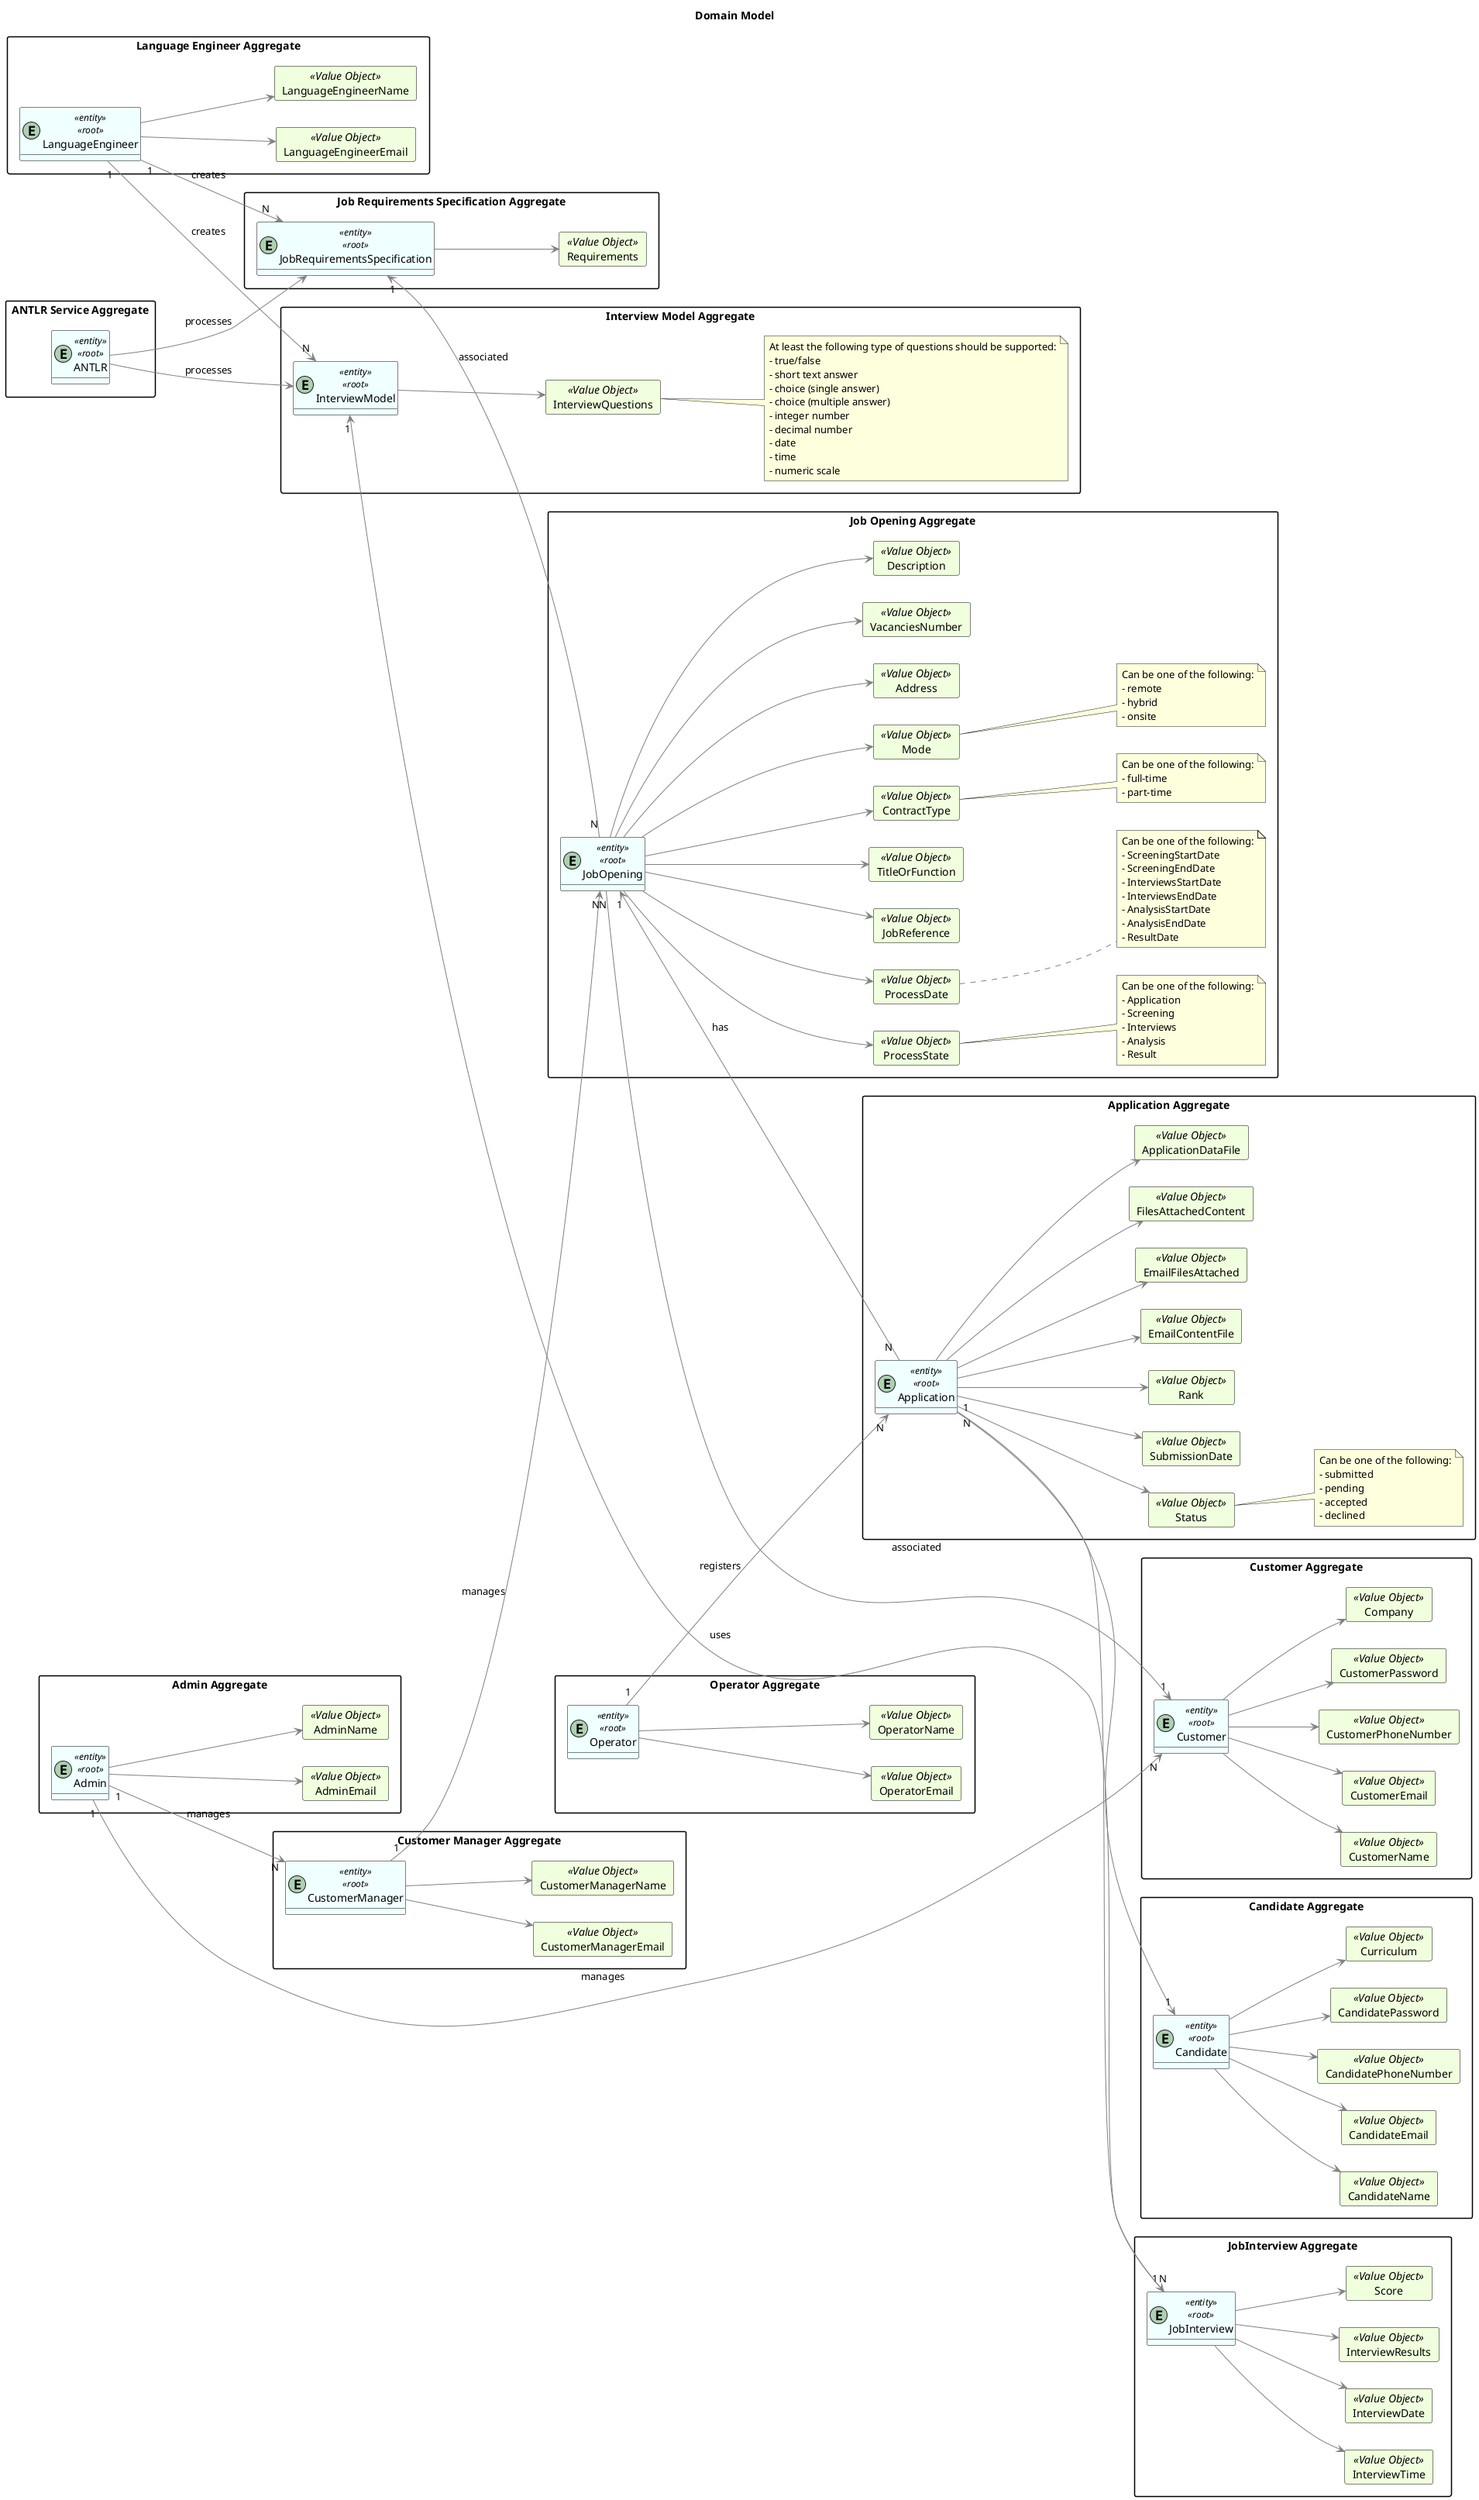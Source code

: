 @startuml
hide methods
left to right direction
'skinparam linetype ortho

Title "Domain Model"

skinparam class {
    LifeLineBorderColor DarkBlue
    LifeLineBackgroundColor APPLICATION
    BackgroundColor #F0FFFF
    ArrowColor grey
    BorderColor black
}

skinparam packageStyle rectangle

skinparam card {
    LifeLineBorderColor Green
    LifeLineBackgroundColor APPLICATION
    BackgroundColor #F0FFDD
    ArrowColor DarkGrey
    BorderColor Black
}


package "Customer Aggregate"{
entity Customer <<entity>><<root>>

    card CustomerName <<Value Object>> {
    }
    card CustomerEmail <<Value Object>> {
    }
    card CustomerPhoneNumber <<Value Object>> {
    }
    card CustomerPassword <<Value Object>> {
    }
    card Company <<Value Object>> {
    }

        Customer --> CustomerEmail
        Customer --> CustomerName
        Customer --> CustomerPhoneNumber
        Customer --> CustomerPassword
        Customer --> Company
}

package "Candidate Aggregate"{
entity Candidate <<entity>><<root>>

    card CandidateName <<Value Object>> {
    }
    card CandidateEmail <<Value Object>> {
    }
    card CandidatePhoneNumber <<Value Object>> {
    }
    card CandidatePassword <<Value Object>> {
    }
    card Curriculum <<Value Object>> {
    }

        Candidate --> CandidateEmail
        Candidate --> CandidateName
        Candidate --> CandidatePhoneNumber
        Candidate --> CandidatePassword
        Candidate --> Curriculum

}

package "Job Requirements Specification Aggregate"{
entity JobRequirementsSpecification <<entity>><<root>>

    card Requirements <<Value Object>>{
    }

        JobRequirementsSpecification --> Requirements

}

package "Job Opening Aggregate"{
entity JobOpening <<entity>><<root>>

    card JobReference <<Value Object>> {
    }
    card TitleOrFunction <<Value Object>> {
    }
    card ContractType <<Value Object>> {
    }
    card Mode <<Value Object>> {
    }
    card Address <<Value Object>> {
    }
    card VacanciesNumber <<Value Object>> {
    }
    card Description <<Value Object>> {
    }
    card ProcessState <<Value Object>> {
    }
    card ProcessDate <<Value Object>> {
    }

    JobOpening --> JobReference
    JobOpening --> TitleOrFunction
    JobOpening --> ContractType
    JobOpening --> Mode
    JobOpening --> Address
    JobOpening --> VacanciesNumber
    JobOpening --> Description
    JobOpening --> ProcessState
    JobOpening --> ProcessDate

    note right of ContractType
        Can be one of the following:
        - full-time
        - part-time
    end note

    note right of Mode
         Can be one of the following:
         - remote
         - hybrid
         - onsite
    end note

    note right of ProcessDate
                  Can be one of the following:
                  - ScreeningStartDate
                  - ScreeningEndDate
                  - InterviewsStartDate
                  - InterviewsEndDate
                  - AnalysisStartDate
                  - AnalysisEndDate
                  - ResultDate
    end note

    note right of ProcessState
            Can be one of the following:
            - Application
            - Screening
            - Interviews
            - Analysis
            - Result
    end note
}

package "JobInterview Aggregate"{

    entity JobInterview <<entity>><<root>>

            card InterviewResults <<Value Object>> {
            }
            card Score <<Value Object>> {
            }
            card InterviewTime <<Value Object>> {
            }
            card InterviewDate <<Value Object>> {
            }

            JobInterview --> InterviewResults
            JobInterview --> Score
            JobInterview --> InterviewTime
            JobInterview --> InterviewDate
}

package "Application Aggregate"{
entity Application <<entity>><<root>>

    card EmailContentFile <<Value Object>> {
    }
    card EmailFilesAttached <<Value Object>>{
    }
    card FilesAttachedContent <<Value Object>>{
    }
    card ApplicationDataFile <<Value Object>>{
    }
    card Status <<Value Object>>{
    }
    card SubmissionDate <<Value Object>>{
    }
    card Rank <<Value Object>>{
    }

    Application --> EmailContentFile
    Application --> EmailFilesAttached
    Application --> FilesAttachedContent
    Application --> ApplicationDataFile
    Application --> Status
    Application --> SubmissionDate
    Application --> Rank

    note right of Status
        Can be one of the following:
        - submitted
        - pending
        - accepted
        - declined
    end note
}

package "Interview Model Aggregate"{
entity InterviewModel <<entity>><<root>>

    card InterviewQuestions <<Value Object>> {
    }

    InterviewModel --> InterviewQuestions

    note right of InterviewQuestions
                At least the following type of questions should be supported:
                - true/false
                - short text answer
                - choice (single answer)
                - choice (multiple answer)
                - integer number
                - decimal number
                - date
                - time
                - numeric scale
    end note
}

package "Language Engineer Aggregate"{
entity LanguageEngineer <<entity>><<root>>

    card LanguageEngineerEmail <<Value Object>> {
    }
    card LanguageEngineerName <<Value Object>> {
    }

    LanguageEngineer --> LanguageEngineerEmail
    LanguageEngineer --> LanguageEngineerName
}

package "Admin Aggregate"{
entity Admin <<entity>><<root>>

    card AdminEmail <<Value Object>> {
    }
    card AdminName <<Value Object>> {
    }

    Admin --> AdminEmail
    Admin --> AdminName
}

package "Customer Manager Aggregate"{
entity CustomerManager <<entity>><<root>>

    card CustomerManagerEmail <<Value Object>> {
    }
    card CustomerManagerName <<Value Object>> {
    }

    CustomerManager --> CustomerManagerEmail
    CustomerManager --> CustomerManagerName
}

package "Operator Aggregate"{
    entity Operator <<entity>><<root>>

    card OperatorEmail <<Value Object>> {
    }
    card OperatorName <<Value Object>> {
    }

    Operator --> OperatorEmail
    Operator --> OperatorName
}

package "ANTLR Service Aggregate"{
    entity ANTLR <<entity>><<root>>
}

    JobOpening "1" <-- "N " Application : has
    JobOpening "N" ---> "1" Customer : associated

    Application "N" --> "1" Candidate
    Application "1" --> "1" JobInterview

    JobRequirementsSpecification "1" <-- "N" JobOpening : associated

    Admin "1" --> "N" Customer : manages
    Admin "1" --> "N" CustomerManager : manages

    CustomerManager "1" --> "N" JobOpening : manages

    Operator "1" --> "N" Application : registers

    LanguageEngineer "1" --> "N" JobRequirementsSpecification : creates
    LanguageEngineer "1" --> "N" InterviewModel : creates

    InterviewModel "1" <-- "N" JobInterview : uses

    ANTLR --> JobRequirementsSpecification : processes

    ANTLR --> InterviewModel : processes
@enduml